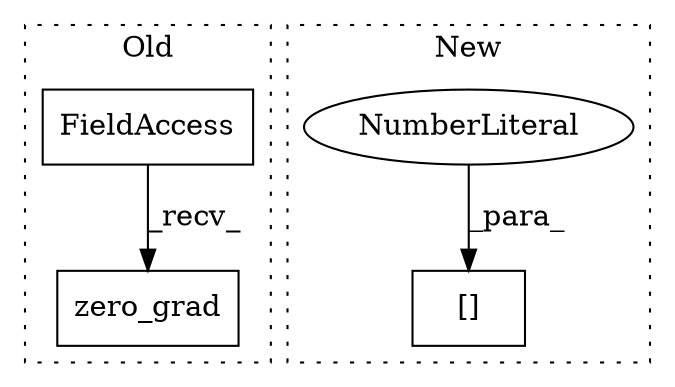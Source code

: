 digraph G {
subgraph cluster0 {
1 [label="zero_grad" a="32" s="3585" l="11" shape="box"];
3 [label="FieldAccess" a="22" s="3573" l="3" shape="box"];
label = "Old";
style="dotted";
}
subgraph cluster1 {
2 [label="[]" a="2" s="1886,1915" l="28,1" shape="box"];
4 [label="NumberLiteral" a="34" s="1914" l="1" shape="ellipse"];
label = "New";
style="dotted";
}
3 -> 1 [label="_recv_"];
4 -> 2 [label="_para_"];
}